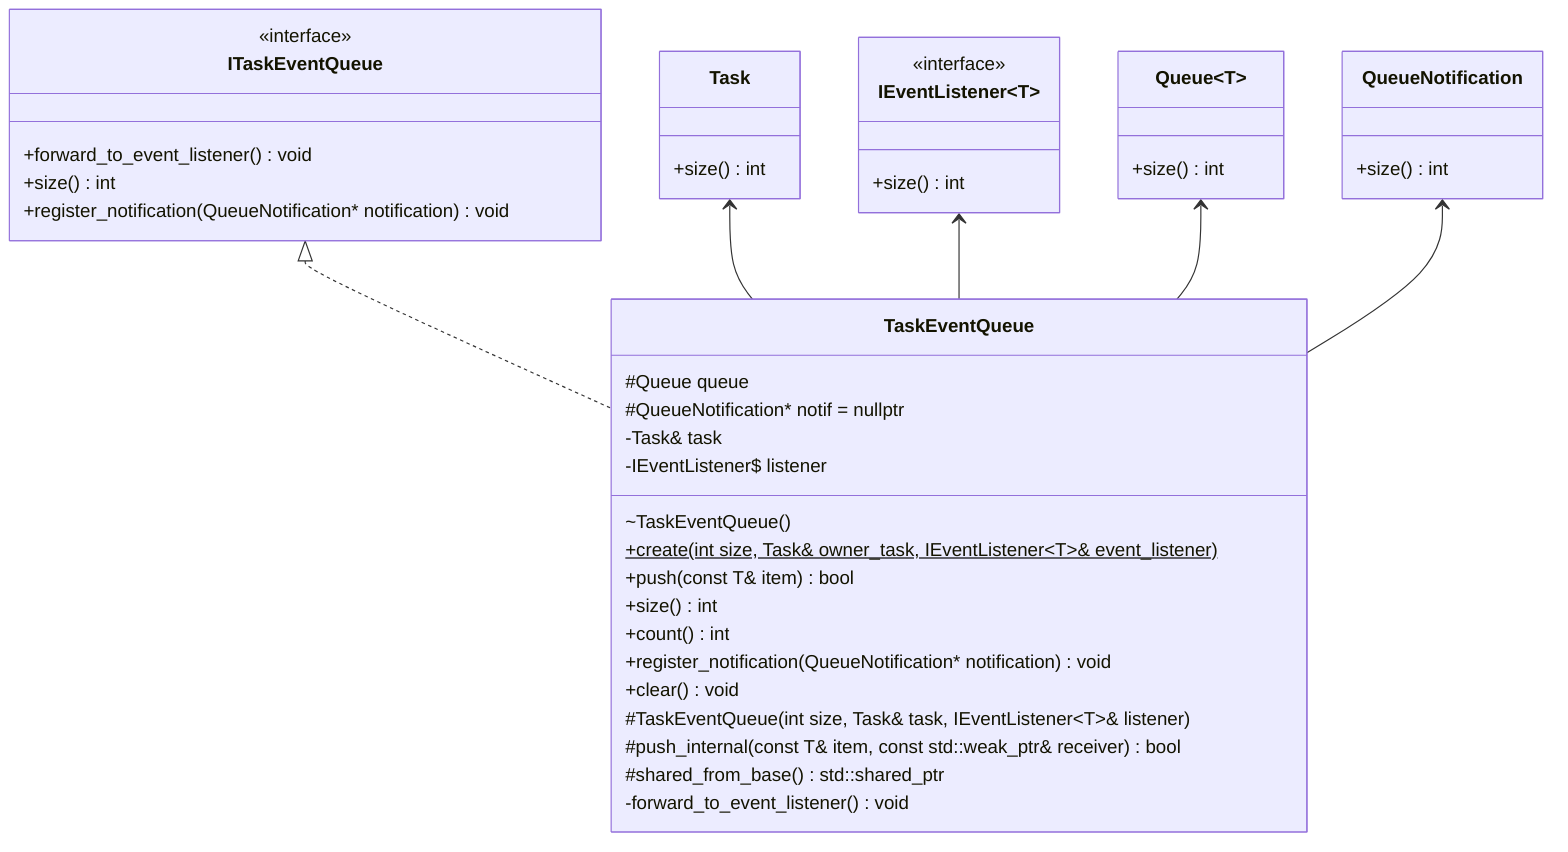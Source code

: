 classDiagram

ITaskEventQueue <|.. TaskEventQueue
Task <-- TaskEventQueue
IEventListener~T~ <-- TaskEventQueue

Queue~T~ <-- TaskEventQueue
QueueNotification <-- TaskEventQueue


class ITaskEventQueue {
    <<interface>>
    +forward_to_event_listener() void
    +size() int
    +register_notification(QueueNotification* notification) void
}

class TaskEventQueue~T~ {
    #Queue<T> queue
    #QueueNotification* notif = nullptr
    -Task& task
    -IEventListener<T>$ listener
    ~TaskEventQueue()
    +create(int size, Task& owner_task, IEventListener~T~& event_listener)$
    +push(const T& item) bool
    +size() int
    +count() int
    +register_notification(QueueNotification* notification) void
    +clear() void
    #TaskEventQueue(int size, Task& task, IEventListener~T~& listener)
    #push_internal(const T& item, const std::weak_ptr<ITaskEventQueue>& receiver) bool
    #shared_from_base() std::shared_ptr<Derived>
    -forward_to_event_listener() void
}

class Queue~T~ {
    +size() int
}

class QueueNotification {
    +size() int
}

class IEventListener~T~ {
    <<interface>>
    +size() int
}

class Task {
    +size() int
}
